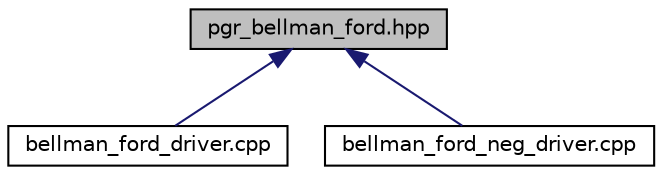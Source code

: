 digraph "pgr_bellman_ford.hpp"
{
  edge [fontname="Helvetica",fontsize="10",labelfontname="Helvetica",labelfontsize="10"];
  node [fontname="Helvetica",fontsize="10",shape=record];
  Node38 [label="pgr_bellman_ford.hpp",height=0.2,width=0.4,color="black", fillcolor="grey75", style="filled", fontcolor="black"];
  Node38 -> Node39 [dir="back",color="midnightblue",fontsize="10",style="solid",fontname="Helvetica"];
  Node39 [label="bellman_ford_driver.cpp",height=0.2,width=0.4,color="black", fillcolor="white", style="filled",URL="$bellman__ford__driver_8cpp.html"];
  Node38 -> Node40 [dir="back",color="midnightblue",fontsize="10",style="solid",fontname="Helvetica"];
  Node40 [label="bellman_ford_neg_driver.cpp",height=0.2,width=0.4,color="black", fillcolor="white", style="filled",URL="$bellman__ford__neg__driver_8cpp.html"];
}
